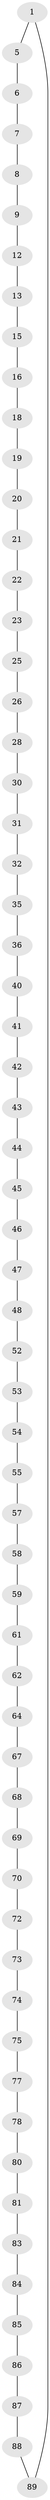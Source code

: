 // original degree distribution, {2: 1.0}
// Generated by graph-tools (version 1.1) at 2025/20/03/04/25 18:20:10]
// undirected, 62 vertices, 62 edges
graph export_dot {
graph [start="1"]
  node [color=gray90,style=filled];
  1 [super="+2"];
  5;
  6;
  7;
  8;
  9 [super="+10"];
  12;
  13 [super="+14"];
  15;
  16 [super="+17"];
  18;
  19;
  20;
  21;
  22;
  23 [super="+24"];
  25;
  26 [super="+27"];
  28 [super="+29"];
  30;
  31;
  32 [super="+33"];
  35;
  36 [super="+37"];
  40;
  41;
  42;
  43;
  44;
  45;
  46;
  47;
  48 [super="+49"];
  52;
  53;
  54;
  55 [super="+56"];
  57;
  58;
  59 [super="+60"];
  61;
  62 [super="+63"];
  64 [super="+65"];
  67;
  68;
  69;
  70 [super="+71"];
  72;
  73;
  74;
  75 [super="+76"];
  77;
  78 [super="+79"];
  80;
  81 [super="+82"];
  83;
  84;
  85;
  86;
  87;
  88;
  89;
  1 -- 89;
  1 -- 5;
  5 -- 6;
  6 -- 7;
  7 -- 8;
  8 -- 9;
  9 -- 12;
  12 -- 13;
  13 -- 15;
  15 -- 16;
  16 -- 18;
  18 -- 19;
  19 -- 20;
  20 -- 21;
  21 -- 22;
  22 -- 23;
  23 -- 25;
  25 -- 26;
  26 -- 28;
  28 -- 30;
  30 -- 31;
  31 -- 32;
  32 -- 35;
  35 -- 36;
  36 -- 40;
  40 -- 41;
  41 -- 42;
  42 -- 43;
  43 -- 44;
  44 -- 45;
  45 -- 46;
  46 -- 47;
  47 -- 48;
  48 -- 52;
  52 -- 53;
  53 -- 54;
  54 -- 55;
  55 -- 57;
  57 -- 58;
  58 -- 59;
  59 -- 61;
  61 -- 62;
  62 -- 64;
  64 -- 67;
  67 -- 68;
  68 -- 69;
  69 -- 70;
  70 -- 72;
  72 -- 73;
  73 -- 74;
  74 -- 75;
  75 -- 77;
  77 -- 78;
  78 -- 80;
  80 -- 81;
  81 -- 83;
  83 -- 84;
  84 -- 85;
  85 -- 86;
  86 -- 87;
  87 -- 88;
  88 -- 89;
}

